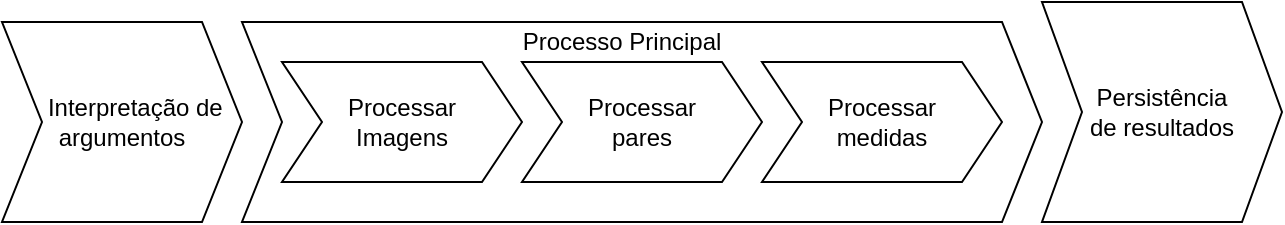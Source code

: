 <mxfile version="18.0.2" type="github" pages="6">
  <diagram id="98Zhcz7KDdUi2qAX7-k5" name="Macro">
    <mxGraphModel dx="2062" dy="762" grid="1" gridSize="10" guides="1" tooltips="1" connect="1" arrows="1" fold="1" page="1" pageScale="1" pageWidth="827" pageHeight="1169" math="0" shadow="0">
      <root>
        <mxCell id="0" />
        <mxCell id="1" parent="0" />
        <mxCell id="qj5FVbfQ0v9DM5-AD5l3-6" value="" style="shape=step;perimeter=stepPerimeter;whiteSpace=wrap;html=1;fixedSize=1;" vertex="1" parent="1">
          <mxGeometry x="160" y="170" width="400" height="100" as="geometry" />
        </mxCell>
        <mxCell id="qj5FVbfQ0v9DM5-AD5l3-1" value="&amp;nbsp; &amp;nbsp; Interpretação de argumentos" style="shape=step;perimeter=stepPerimeter;whiteSpace=wrap;html=1;fixedSize=1;" vertex="1" parent="1">
          <mxGeometry x="40" y="170" width="120" height="100" as="geometry" />
        </mxCell>
        <mxCell id="qj5FVbfQ0v9DM5-AD5l3-3" value="Processar&lt;br&gt;medidas" style="shape=step;perimeter=stepPerimeter;whiteSpace=wrap;html=1;fixedSize=1;" vertex="1" parent="1">
          <mxGeometry x="420" y="190" width="120" height="60" as="geometry" />
        </mxCell>
        <mxCell id="qj5FVbfQ0v9DM5-AD5l3-4" value="Processar&lt;br&gt;pares" style="shape=step;perimeter=stepPerimeter;whiteSpace=wrap;html=1;fixedSize=1;" vertex="1" parent="1">
          <mxGeometry x="300" y="190" width="120" height="60" as="geometry" />
        </mxCell>
        <mxCell id="qj5FVbfQ0v9DM5-AD5l3-5" value="Processar&lt;br&gt;Imagens" style="shape=step;perimeter=stepPerimeter;whiteSpace=wrap;html=1;fixedSize=1;" vertex="1" parent="1">
          <mxGeometry x="180" y="190" width="120" height="60" as="geometry" />
        </mxCell>
        <mxCell id="qj5FVbfQ0v9DM5-AD5l3-7" value="Processo Principal" style="text;html=1;strokeColor=none;fillColor=none;align=center;verticalAlign=middle;whiteSpace=wrap;rounded=0;" vertex="1" parent="1">
          <mxGeometry x="280" y="170" width="140" height="20" as="geometry" />
        </mxCell>
        <mxCell id="qj5FVbfQ0v9DM5-AD5l3-8" value="Persistência&lt;br&gt;de resultados" style="shape=step;perimeter=stepPerimeter;whiteSpace=wrap;html=1;fixedSize=1;" vertex="1" parent="1">
          <mxGeometry x="560" y="160" width="120" height="110" as="geometry" />
        </mxCell>
      </root>
    </mxGraphModel>
  </diagram>
  <diagram id="gHJKVUg8DRSZA34lzP4d" name="Fluxo">
    <mxGraphModel dx="2062" dy="705" grid="1" gridSize="10" guides="1" tooltips="1" connect="1" arrows="1" fold="1" page="1" pageScale="1" pageWidth="827" pageHeight="1169" math="0" shadow="0">
      <root>
        <mxCell id="0" />
        <mxCell id="1" parent="0" />
        <mxCell id="HXioPRdhy9lpWBcesZ-b-2" value="&amp;lt;&amp;lt;Pseudocódigo&amp;gt;&amp;gt;&lt;br&gt;Processar Imagens&lt;br&gt;&lt;br&gt;&lt;br&gt;&lt;br&gt;&lt;br&gt;&lt;br&gt;&lt;br&gt;&lt;br&gt;&lt;br&gt;&lt;br&gt;" style="whiteSpace=wrap;html=1;fontSize=14;" parent="1" vertex="1">
          <mxGeometry x="9" y="100" width="260" height="190" as="geometry" />
        </mxCell>
        <mxCell id="MEiEYYHkJ7P1lDpnPlLS-1" value="Para cada imagem no processo:&lt;br&gt;&amp;nbsp; &amp;nbsp; Abra a imagem&lt;br&gt;&amp;nbsp; &amp;nbsp; Detecte pontos chaves&lt;br&gt;&amp;nbsp; &amp;nbsp; Descreva suas feições&lt;br&gt;&amp;nbsp; &amp;nbsp; Se solicitado:&lt;br&gt;&amp;nbsp; &amp;nbsp; &amp;nbsp; &amp;nbsp; Reporte estatísticas" style="text;html=1;align=left;verticalAlign=middle;resizable=0;points=[];autosize=1;strokeColor=none;fillColor=none;fontSize=14;" parent="1" vertex="1">
          <mxGeometry x="19" y="150" width="220" height="110" as="geometry" />
        </mxCell>
        <mxCell id="MEiEYYHkJ7P1lDpnPlLS-2" value="&amp;lt;&amp;lt;Pseudocódigo&amp;gt;&amp;gt;&lt;br&gt;Processar Pares&lt;br&gt;&lt;br&gt;&lt;br&gt;&lt;br&gt;&lt;br&gt;&lt;br&gt;&lt;br&gt;&lt;br&gt;&lt;br&gt;&lt;br&gt;" style="whiteSpace=wrap;html=1;fontSize=14;" parent="1" vertex="1">
          <mxGeometry x="279" y="100" width="260" height="190" as="geometry" />
        </mxCell>
        <mxCell id="MEiEYYHkJ7P1lDpnPlLS-3" value="Carregue os pares da estratégia&lt;br&gt;Para cada par no processo:&lt;br&gt;&amp;nbsp; &amp;nbsp; Correlacione feições&lt;br&gt;&amp;nbsp; &amp;nbsp; Selecione melhores correlações&lt;br&gt;&amp;nbsp; &amp;nbsp; Filtre-as com solução geométrica&lt;br&gt;&amp;nbsp; &amp;nbsp; Registre as medidas nos pares&amp;nbsp;&lt;br&gt;&amp;nbsp; &amp;nbsp; Se solicitado:&lt;br&gt;&lt;span style=&quot;white-space: pre&quot;&gt; &lt;/span&gt;&lt;span style=&quot;white-space: pre&quot;&gt; &lt;/span&gt;Reporte estatísticas" style="text;html=1;align=left;verticalAlign=middle;resizable=0;points=[];autosize=1;strokeColor=none;fillColor=none;fontSize=14;" parent="1" vertex="1">
          <mxGeometry x="289" y="145" width="240" height="140" as="geometry" />
        </mxCell>
        <mxCell id="MEiEYYHkJ7P1lDpnPlLS-4" value="&amp;lt;&amp;lt;Pseudocódigo&amp;gt;&amp;gt;&lt;br&gt;Processar Medidas&lt;br&gt;&lt;br&gt;&lt;br&gt;&lt;br&gt;&lt;br&gt;&lt;br&gt;&lt;br&gt;&lt;br&gt;&lt;br&gt;&lt;br&gt;" style="whiteSpace=wrap;html=1;fontSize=14;" parent="1" vertex="1">
          <mxGeometry x="549" y="100" width="260" height="190" as="geometry" />
        </mxCell>
        <mxCell id="MEiEYYHkJ7P1lDpnPlLS-5" value="Para cada medida em par de imagens:&lt;br&gt;&amp;nbsp; &amp;nbsp; Se medida não existe em ambas:&lt;br&gt;&amp;nbsp; &amp;nbsp; &amp;nbsp; &amp;nbsp; Crie novo ponto de costura&lt;br&gt;&amp;nbsp; &amp;nbsp; Senão se existe só na esquerda:&lt;br&gt;&amp;nbsp; &amp;nbsp; &amp;nbsp; &amp;nbsp; Adicione medida da direita&lt;br&gt;&amp;nbsp; &amp;nbsp; Senão se existe só na direita:&lt;br&gt;&amp;nbsp; &amp;nbsp; &amp;nbsp; &amp;nbsp; Adicione medida na esquerda&lt;br&gt;&amp;nbsp; &amp;nbsp; Senão:&lt;br&gt;&amp;nbsp; &amp;nbsp; &amp;nbsp; &amp;nbsp; Fusione pontos de costura&lt;br&gt;" style="text;html=1;align=left;verticalAlign=middle;resizable=0;points=[];autosize=1;strokeColor=none;fillColor=none;fontSize=14;" parent="1" vertex="1">
          <mxGeometry x="559" y="135" width="260" height="160" as="geometry" />
        </mxCell>
      </root>
    </mxGraphModel>
  </diagram>
  <diagram id="3A1DLSgXnVQJGgFsPXBv" name="Fluxo_imagens">
    <mxGraphModel dx="2005" dy="403" grid="1" gridSize="10" guides="1" tooltips="1" connect="1" arrows="1" fold="1" page="1" pageScale="1" pageWidth="827" pageHeight="1169" background="#FFFFFF" math="0" shadow="1">
      <root>
        <mxCell id="0" />
        <mxCell id="1" parent="0" />
        <mxCell id="WOPHGBBPOqJzXXx0_Y12-5" value="" style="edgeStyle=orthogonalEdgeStyle;rounded=0;orthogonalLoop=1;jettySize=auto;html=1;" parent="1" source="1zUKK9svp3mTM6SvvWC5-6" target="1zUKK9svp3mTM6SvvWC5-8" edge="1">
          <mxGeometry relative="1" as="geometry" />
        </mxCell>
        <mxCell id="1zUKK9svp3mTM6SvvWC5-6" value="Abrir Imagem" style="rounded=1;whiteSpace=wrap;html=1;" parent="1" vertex="1">
          <mxGeometry x="-680" y="110" width="120" height="60" as="geometry" />
        </mxCell>
        <mxCell id="WOPHGBBPOqJzXXx0_Y12-6" value="" style="edgeStyle=orthogonalEdgeStyle;rounded=0;orthogonalLoop=1;jettySize=auto;html=1;" parent="1" source="1zUKK9svp3mTM6SvvWC5-8" target="1zUKK9svp3mTM6SvvWC5-10" edge="1">
          <mxGeometry relative="1" as="geometry" />
        </mxCell>
        <mxCell id="1zUKK9svp3mTM6SvvWC5-8" value="Detectar pontos chave" style="rounded=1;whiteSpace=wrap;html=1;" parent="1" vertex="1">
          <mxGeometry x="-533" y="110" width="120" height="60" as="geometry" />
        </mxCell>
        <mxCell id="WOPHGBBPOqJzXXx0_Y12-7" value="" style="edgeStyle=orthogonalEdgeStyle;rounded=0;orthogonalLoop=1;jettySize=auto;html=1;" parent="1" source="1zUKK9svp3mTM6SvvWC5-10" target="1zUKK9svp3mTM6SvvWC5-30" edge="1">
          <mxGeometry relative="1" as="geometry" />
        </mxCell>
        <mxCell id="1zUKK9svp3mTM6SvvWC5-10" value="Descrever pontos chave" style="whiteSpace=wrap;html=1;rounded=1;" parent="1" vertex="1">
          <mxGeometry x="-380" y="110" width="120" height="60" as="geometry" />
        </mxCell>
        <mxCell id="ql1bKab1Sv5jXHoZMo15-2" style="edgeStyle=orthogonalEdgeStyle;rounded=0;orthogonalLoop=1;jettySize=auto;html=1;exitX=0.5;exitY=0;exitDx=0;exitDy=0;entryX=0.5;entryY=1;entryDx=0;entryDy=0;" parent="1" source="1zUKK9svp3mTM6SvvWC5-29" target="1zUKK9svp3mTM6SvvWC5-51" edge="1">
          <mxGeometry relative="1" as="geometry">
            <Array as="points">
              <mxPoint x="-60" y="200" />
              <mxPoint x="-740" y="200" />
            </Array>
          </mxGeometry>
        </mxCell>
        <mxCell id="1zUKK9svp3mTM6SvvWC5-29" value="Reportar estatisticas" style="rounded=1;whiteSpace=wrap;html=1;" parent="1" vertex="1">
          <mxGeometry x="-120" y="110" width="120" height="60" as="geometry" />
        </mxCell>
        <mxCell id="WOPHGBBPOqJzXXx0_Y12-8" value="" style="edgeStyle=orthogonalEdgeStyle;rounded=0;orthogonalLoop=1;jettySize=auto;html=1;" parent="1" source="1zUKK9svp3mTM6SvvWC5-30" target="1zUKK9svp3mTM6SvvWC5-29" edge="1">
          <mxGeometry relative="1" as="geometry" />
        </mxCell>
        <mxCell id="ql1bKab1Sv5jXHoZMo15-3" style="edgeStyle=orthogonalEdgeStyle;rounded=0;orthogonalLoop=1;jettySize=auto;html=1;exitX=0.5;exitY=0;exitDx=0;exitDy=0;" parent="1" source="1zUKK9svp3mTM6SvvWC5-30" edge="1">
          <mxGeometry relative="1" as="geometry">
            <mxPoint x="-740" y="100" as="targetPoint" />
            <Array as="points">
              <mxPoint x="-190" y="200" />
              <mxPoint x="-740" y="200" />
            </Array>
          </mxGeometry>
        </mxCell>
        <mxCell id="1zUKK9svp3mTM6SvvWC5-30" value="Estatísticas" style="rhombus;whiteSpace=wrap;html=1;" parent="1" vertex="1">
          <mxGeometry x="-230" y="100" width="80" height="80" as="geometry" />
        </mxCell>
        <mxCell id="WOPHGBBPOqJzXXx0_Y12-4" value="" style="edgeStyle=orthogonalEdgeStyle;rounded=0;orthogonalLoop=1;jettySize=auto;html=1;" parent="1" source="1zUKK9svp3mTM6SvvWC5-51" target="1zUKK9svp3mTM6SvvWC5-6" edge="1">
          <mxGeometry relative="1" as="geometry" />
        </mxCell>
        <mxCell id="dtsDCqusQZkTO2QimcOY-1" style="edgeStyle=orthogonalEdgeStyle;rounded=0;orthogonalLoop=1;jettySize=auto;html=1;exitX=0;exitY=0.5;exitDx=0;exitDy=0;entryX=1;entryY=0.5;entryDx=0;entryDy=0;" parent="1" source="1zUKK9svp3mTM6SvvWC5-51" target="Z5s89jTaI1h-ldlzumbY-1" edge="1">
          <mxGeometry relative="1" as="geometry" />
        </mxCell>
        <mxCell id="1zUKK9svp3mTM6SvvWC5-51" value="Há próxima imagem" style="rhombus;whiteSpace=wrap;html=1;" parent="1" vertex="1">
          <mxGeometry x="-780" y="100" width="80" height="80" as="geometry" />
        </mxCell>
        <mxCell id="dtsDCqusQZkTO2QimcOY-2" style="edgeStyle=orthogonalEdgeStyle;rounded=0;orthogonalLoop=1;jettySize=auto;html=1;exitX=0.5;exitY=1;exitDx=0;exitDy=0;entryX=0.5;entryY=0;entryDx=0;entryDy=0;" parent="1" source="WOPHGBBPOqJzXXx0_Y12-1" target="1zUKK9svp3mTM6SvvWC5-51" edge="1">
          <mxGeometry relative="1" as="geometry" />
        </mxCell>
        <mxCell id="WOPHGBBPOqJzXXx0_Y12-1" value="" style="ellipse;html=1;shape=startState;fillColor=#000000;strokeColor=#FFFFFF;" parent="1" vertex="1">
          <mxGeometry x="-755" y="46" width="30" height="30" as="geometry" />
        </mxCell>
        <mxCell id="WOPHGBBPOqJzXXx0_Y12-9" value="Sim" style="text;html=1;strokeColor=none;fillColor=none;align=center;verticalAlign=middle;whiteSpace=wrap;rounded=0;" parent="1" vertex="1">
          <mxGeometry x="-170" y="110" width="60" height="30" as="geometry" />
        </mxCell>
        <mxCell id="WOPHGBBPOqJzXXx0_Y12-12" value="Não" style="text;html=1;strokeColor=none;fillColor=none;align=center;verticalAlign=middle;whiteSpace=wrap;rounded=0;" parent="1" vertex="1">
          <mxGeometry x="-204" y="76" width="60" height="30" as="geometry" />
        </mxCell>
        <mxCell id="ql1bKab1Sv5jXHoZMo15-1" value="Sim" style="text;html=1;strokeColor=none;fillColor=none;align=center;verticalAlign=middle;whiteSpace=wrap;rounded=0;" parent="1" vertex="1">
          <mxGeometry x="-723" y="113" width="60" height="30" as="geometry" />
        </mxCell>
        <mxCell id="Z5s89jTaI1h-ldlzumbY-1" value="" style="ellipse;html=1;shape=endState;fillColor=#000000;strokeColor=#000000;" parent="1" vertex="1">
          <mxGeometry x="-827" y="125" width="30" height="30" as="geometry" />
        </mxCell>
        <mxCell id="0e1TIH1XTgMTCKw1EPAR-1" value="Não" style="text;html=1;strokeColor=none;fillColor=none;align=center;verticalAlign=middle;whiteSpace=wrap;rounded=0;" parent="1" vertex="1">
          <mxGeometry x="-797" y="120" width="27" height="16" as="geometry" />
        </mxCell>
        <mxCell id="bH2PxI-Iwuo8r2zKtaTA-2" value="Início" style="text;html=1;strokeColor=none;fillColor=none;align=center;verticalAlign=middle;whiteSpace=wrap;rounded=0;" vertex="1" parent="1">
          <mxGeometry x="-755" y="30" width="30" height="16" as="geometry" />
        </mxCell>
        <mxCell id="bH2PxI-Iwuo8r2zKtaTA-3" value="Fim" style="text;html=1;strokeColor=none;fillColor=none;align=center;verticalAlign=middle;whiteSpace=wrap;rounded=0;" vertex="1" parent="1">
          <mxGeometry x="-827" y="113" width="30" height="10" as="geometry" />
        </mxCell>
      </root>
    </mxGraphModel>
  </diagram>
  <diagram id="wO2nyMO0V3FiL0lt-oPY" name="Fluxo_Pares">
    <mxGraphModel dx="2005" dy="1572" grid="1" gridSize="10" guides="1" tooltips="1" connect="1" arrows="1" fold="1" page="1" pageScale="1" pageWidth="827" pageHeight="1169" math="0" shadow="0">
      <root>
        <mxCell id="0" />
        <mxCell id="1" parent="0" />
        <mxCell id="bjxRNeMBbC1Uhk14IDYD-4" value="" style="edgeStyle=orthogonalEdgeStyle;rounded=0;orthogonalLoop=1;jettySize=auto;html=1;" parent="1" source="GW-mIh51mZ1hGykfDdhv-5" target="GW-mIh51mZ1hGykfDdhv-7" edge="1">
          <mxGeometry relative="1" as="geometry" />
        </mxCell>
        <mxCell id="l-YTz36rJ6i-yOw9-Hpj-2" style="edgeStyle=orthogonalEdgeStyle;rounded=0;orthogonalLoop=1;jettySize=auto;html=1;exitX=0;exitY=0.5;exitDx=0;exitDy=0;entryX=1;entryY=0.5;entryDx=0;entryDy=0;" parent="1" source="GW-mIh51mZ1hGykfDdhv-5" target="bjxRNeMBbC1Uhk14IDYD-14" edge="1">
          <mxGeometry relative="1" as="geometry" />
        </mxCell>
        <mxCell id="GW-mIh51mZ1hGykfDdhv-5" value="Há próximo Par ?" style="rhombus;whiteSpace=wrap;html=1;" parent="1" vertex="1">
          <mxGeometry x="-780" y="60" width="80" height="80" as="geometry" />
        </mxCell>
        <mxCell id="bjxRNeMBbC1Uhk14IDYD-5" value="" style="edgeStyle=orthogonalEdgeStyle;rounded=0;orthogonalLoop=1;jettySize=auto;html=1;" parent="1" source="GW-mIh51mZ1hGykfDdhv-7" target="GW-mIh51mZ1hGykfDdhv-9" edge="1">
          <mxGeometry relative="1" as="geometry" />
        </mxCell>
        <mxCell id="GW-mIh51mZ1hGykfDdhv-7" value="Correlacionar feições" style="rounded=1;whiteSpace=wrap;html=1;" parent="1" vertex="1">
          <mxGeometry x="-680" y="70" width="120" height="60" as="geometry" />
        </mxCell>
        <mxCell id="bjxRNeMBbC1Uhk14IDYD-6" value="" style="edgeStyle=orthogonalEdgeStyle;rounded=0;orthogonalLoop=1;jettySize=auto;html=1;" parent="1" source="GW-mIh51mZ1hGykfDdhv-9" target="GW-mIh51mZ1hGykfDdhv-11" edge="1">
          <mxGeometry relative="1" as="geometry" />
        </mxCell>
        <mxCell id="GW-mIh51mZ1hGykfDdhv-9" value="Selecionar melhores correlações" style="whiteSpace=wrap;html=1;rounded=1;" parent="1" vertex="1">
          <mxGeometry x="-540" y="70" width="120" height="60" as="geometry" />
        </mxCell>
        <mxCell id="bjxRNeMBbC1Uhk14IDYD-7" value="" style="edgeStyle=orthogonalEdgeStyle;rounded=0;orthogonalLoop=1;jettySize=auto;html=1;" parent="1" source="GW-mIh51mZ1hGykfDdhv-11" target="GW-mIh51mZ1hGykfDdhv-14" edge="1">
          <mxGeometry relative="1" as="geometry" />
        </mxCell>
        <mxCell id="GW-mIh51mZ1hGykfDdhv-11" value="Filtragem utilizando verificação geométrica" style="whiteSpace=wrap;html=1;rounded=1;" parent="1" vertex="1">
          <mxGeometry x="-400" y="70" width="120" height="60" as="geometry" />
        </mxCell>
        <mxCell id="GW-mIh51mZ1hGykfDdhv-12" value="Não" style="text;html=1;strokeColor=none;fillColor=none;align=center;verticalAlign=middle;whiteSpace=wrap;rounded=0;" parent="1" vertex="1">
          <mxGeometry x="-130" y="130" width="60" height="30" as="geometry" />
        </mxCell>
        <mxCell id="bjxRNeMBbC1Uhk14IDYD-8" value="" style="edgeStyle=orthogonalEdgeStyle;rounded=0;orthogonalLoop=1;jettySize=auto;html=1;" parent="1" source="GW-mIh51mZ1hGykfDdhv-14" target="GW-mIh51mZ1hGykfDdhv-17" edge="1">
          <mxGeometry relative="1" as="geometry" />
        </mxCell>
        <mxCell id="GW-mIh51mZ1hGykfDdhv-14" value="Registrar as medidas nos pares" style="rounded=1;whiteSpace=wrap;html=1;" parent="1" vertex="1">
          <mxGeometry x="-260" y="70" width="120" height="60" as="geometry" />
        </mxCell>
        <mxCell id="bjxRNeMBbC1Uhk14IDYD-9" value="" style="edgeStyle=orthogonalEdgeStyle;rounded=0;orthogonalLoop=1;jettySize=auto;html=1;" parent="1" source="GW-mIh51mZ1hGykfDdhv-17" target="GW-mIh51mZ1hGykfDdhv-19" edge="1">
          <mxGeometry relative="1" as="geometry" />
        </mxCell>
        <mxCell id="bjxRNeMBbC1Uhk14IDYD-12" style="edgeStyle=orthogonalEdgeStyle;rounded=0;orthogonalLoop=1;jettySize=auto;html=1;exitX=0.5;exitY=0;exitDx=0;exitDy=0;entryX=0.5;entryY=1;entryDx=0;entryDy=0;" parent="1" source="GW-mIh51mZ1hGykfDdhv-17" target="GW-mIh51mZ1hGykfDdhv-5" edge="1">
          <mxGeometry relative="1" as="geometry">
            <Array as="points">
              <mxPoint x="-80" y="160" />
              <mxPoint x="-740" y="160" />
            </Array>
          </mxGeometry>
        </mxCell>
        <mxCell id="GW-mIh51mZ1hGykfDdhv-17" value="Estatísticas" style="rhombus;whiteSpace=wrap;html=1;" parent="1" vertex="1">
          <mxGeometry x="-120" y="60" width="80" height="80" as="geometry" />
        </mxCell>
        <mxCell id="GW-mIh51mZ1hGykfDdhv-18" value="Sim" style="text;html=1;strokeColor=none;fillColor=none;align=center;verticalAlign=middle;whiteSpace=wrap;rounded=0;" parent="1" vertex="1">
          <mxGeometry x="-63" y="75" width="60" height="30" as="geometry" />
        </mxCell>
        <mxCell id="bjxRNeMBbC1Uhk14IDYD-13" style="edgeStyle=orthogonalEdgeStyle;rounded=0;orthogonalLoop=1;jettySize=auto;html=1;exitX=0.5;exitY=0;exitDx=0;exitDy=0;entryX=0.5;entryY=1;entryDx=0;entryDy=0;" parent="1" source="GW-mIh51mZ1hGykfDdhv-19" target="GW-mIh51mZ1hGykfDdhv-5" edge="1">
          <mxGeometry relative="1" as="geometry">
            <Array as="points">
              <mxPoint x="40" y="160" />
              <mxPoint x="-740" y="160" />
            </Array>
          </mxGeometry>
        </mxCell>
        <mxCell id="GW-mIh51mZ1hGykfDdhv-19" value="Reportar estatisticas" style="rounded=1;whiteSpace=wrap;html=1;" parent="1" vertex="1">
          <mxGeometry x="-20" y="70" width="120" height="60" as="geometry" />
        </mxCell>
        <mxCell id="l-YTz36rJ6i-yOw9-Hpj-1" value="" style="edgeStyle=orthogonalEdgeStyle;rounded=0;orthogonalLoop=1;jettySize=auto;html=1;" parent="1" source="bjxRNeMBbC1Uhk14IDYD-1" target="GW-mIh51mZ1hGykfDdhv-5" edge="1">
          <mxGeometry relative="1" as="geometry" />
        </mxCell>
        <mxCell id="bjxRNeMBbC1Uhk14IDYD-1" value="" style="ellipse;html=1;shape=startState;fillColor=#000000;strokeColor=#FFFFFF;" parent="1" vertex="1">
          <mxGeometry x="-755" width="30" height="30" as="geometry" />
        </mxCell>
        <mxCell id="bjxRNeMBbC1Uhk14IDYD-14" value="" style="ellipse;html=1;shape=endState;fillColor=#000000;strokeColor=#000000;" parent="1" vertex="1">
          <mxGeometry x="-827" y="85" width="30" height="30" as="geometry" />
        </mxCell>
        <mxCell id="aHTnXLtD_AGrJ8Jo2kXO-1" value="Sim" style="text;html=1;strokeColor=none;fillColor=none;align=center;verticalAlign=middle;whiteSpace=wrap;rounded=0;" parent="1" vertex="1">
          <mxGeometry x="-725" y="75" width="60" height="30" as="geometry" />
        </mxCell>
        <mxCell id="aHTnXLtD_AGrJ8Jo2kXO-2" value="Não" style="text;html=1;strokeColor=none;fillColor=none;align=center;verticalAlign=middle;whiteSpace=wrap;rounded=0;" parent="1" vertex="1">
          <mxGeometry x="-815" y="67" width="60" height="30" as="geometry" />
        </mxCell>
        <mxCell id="1BjO_wdmyYIuktz8fBza-1" value="Início" style="text;html=1;strokeColor=none;fillColor=none;align=center;verticalAlign=middle;whiteSpace=wrap;rounded=0;" vertex="1" parent="1">
          <mxGeometry x="-755" y="-10" width="30" height="10" as="geometry" />
        </mxCell>
        <mxCell id="1BjO_wdmyYIuktz8fBza-2" value="Fim" style="text;html=1;strokeColor=none;fillColor=none;align=center;verticalAlign=middle;whiteSpace=wrap;rounded=0;" vertex="1" parent="1">
          <mxGeometry x="-822" y="70" width="20" height="10" as="geometry" />
        </mxCell>
      </root>
    </mxGraphModel>
  </diagram>
  <diagram id="-LAQmYuxyWWXdFsKsZqG" name="Page-6">
    <mxGraphModel dx="1178" dy="1572" grid="1" gridSize="10" guides="1" tooltips="1" connect="1" arrows="1" fold="1" page="1" pageScale="1" pageWidth="827" pageHeight="1169" math="0" shadow="0">
      <root>
        <mxCell id="0" />
        <mxCell id="1" parent="0" />
        <mxCell id="OblGZKr53u4xsKzhD0cp-3" style="edgeStyle=orthogonalEdgeStyle;rounded=0;orthogonalLoop=1;jettySize=auto;html=1;exitX=0.5;exitY=1;exitDx=0;exitDy=0;entryX=0.5;entryY=0;entryDx=0;entryDy=0;" parent="1" source="fcvu2QPcEclS8YCkJD2P-3" target="fcvu2QPcEclS8YCkJD2P-7" edge="1">
          <mxGeometry relative="1" as="geometry" />
        </mxCell>
        <mxCell id="fcvu2QPcEclS8YCkJD2P-3" value="" style="ellipse;html=1;shape=startState;fillColor=#000000;strokeColor=#000000;" parent="1" vertex="1">
          <mxGeometry x="90" width="40" height="40" as="geometry" />
        </mxCell>
        <mxCell id="tzNW_EEoXlBp1TQg-6X2-2" value="" style="edgeStyle=orthogonalEdgeStyle;rounded=0;orthogonalLoop=1;jettySize=auto;html=1;fontSize=10;" parent="1" source="fcvu2QPcEclS8YCkJD2P-7" target="tzNW_EEoXlBp1TQg-6X2-1" edge="1">
          <mxGeometry relative="1" as="geometry" />
        </mxCell>
        <mxCell id="OblGZKr53u4xsKzhD0cp-4" style="edgeStyle=orthogonalEdgeStyle;rounded=0;orthogonalLoop=1;jettySize=auto;html=1;exitX=0;exitY=0.5;exitDx=0;exitDy=0;entryX=1;entryY=0.5;entryDx=0;entryDy=0;" parent="1" source="fcvu2QPcEclS8YCkJD2P-7" target="fQbv8QQg6OK91rw9qPFf-22" edge="1">
          <mxGeometry relative="1" as="geometry" />
        </mxCell>
        <mxCell id="fcvu2QPcEclS8YCkJD2P-7" value="Há próximo par?" style="rhombus;whiteSpace=wrap;html=1;strokeColor=#000000;" parent="1" vertex="1">
          <mxGeometry x="60" y="60" width="100" height="100" as="geometry" />
        </mxCell>
        <mxCell id="6pYXbas2bNIWIWvaAM_c-6" value="" style="edgeStyle=orthogonalEdgeStyle;rounded=0;orthogonalLoop=1;jettySize=auto;html=1;" parent="1" source="6pYXbas2bNIWIWvaAM_c-3" target="6pYXbas2bNIWIWvaAM_c-5" edge="1">
          <mxGeometry relative="1" as="geometry" />
        </mxCell>
        <mxCell id="fQbv8QQg6OK91rw9qPFf-10" value="" style="edgeStyle=orthogonalEdgeStyle;rounded=0;orthogonalLoop=1;jettySize=auto;html=1;fontSize=12;" parent="1" source="6pYXbas2bNIWIWvaAM_c-3" target="fQbv8QQg6OK91rw9qPFf-9" edge="1">
          <mxGeometry relative="1" as="geometry" />
        </mxCell>
        <mxCell id="6pYXbas2bNIWIWvaAM_c-3" value="Existe apenas na primeira imagem?" style="rhombus;whiteSpace=wrap;html=1;strokeColor=#000000;fontSize=10;" parent="1" vertex="1">
          <mxGeometry x="310" y="60" width="100" height="100" as="geometry" />
        </mxCell>
        <mxCell id="fQbv8QQg6OK91rw9qPFf-12" value="" style="edgeStyle=orthogonalEdgeStyle;rounded=0;orthogonalLoop=1;jettySize=auto;html=1;fontSize=12;" parent="1" source="6pYXbas2bNIWIWvaAM_c-5" target="fQbv8QQg6OK91rw9qPFf-11" edge="1">
          <mxGeometry relative="1" as="geometry" />
        </mxCell>
        <mxCell id="fQbv8QQg6OK91rw9qPFf-16" value="" style="edgeStyle=orthogonalEdgeStyle;rounded=0;orthogonalLoop=1;jettySize=auto;html=1;fontSize=12;" parent="1" source="6pYXbas2bNIWIWvaAM_c-5" target="fQbv8QQg6OK91rw9qPFf-15" edge="1">
          <mxGeometry relative="1" as="geometry" />
        </mxCell>
        <mxCell id="6pYXbas2bNIWIWvaAM_c-5" value="Existe apenas na segunda Imagem?" style="rhombus;whiteSpace=wrap;html=1;strokeColor=#000000;verticalAlign=middle;align=center;horizontal=1;fontSize=10;" parent="1" vertex="1">
          <mxGeometry x="440" y="60" width="100" height="100" as="geometry" />
        </mxCell>
        <mxCell id="fQbv8QQg6OK91rw9qPFf-13" value="" style="edgeStyle=orthogonalEdgeStyle;rounded=0;orthogonalLoop=1;jettySize=auto;html=1;fontSize=12;" parent="1" source="tzNW_EEoXlBp1TQg-6X2-1" target="tzNW_EEoXlBp1TQg-6X2-4" edge="1">
          <mxGeometry relative="1" as="geometry" />
        </mxCell>
        <mxCell id="fQbv8QQg6OK91rw9qPFf-14" value="" style="edgeStyle=orthogonalEdgeStyle;rounded=0;orthogonalLoop=1;jettySize=auto;html=1;fontSize=12;" parent="1" source="tzNW_EEoXlBp1TQg-6X2-1" target="6pYXbas2bNIWIWvaAM_c-3" edge="1">
          <mxGeometry relative="1" as="geometry" />
        </mxCell>
        <mxCell id="tzNW_EEoXlBp1TQg-6X2-1" value="O ponto é novo?" style="rhombus;whiteSpace=wrap;html=1;strokeColor=#000000;" parent="1" vertex="1">
          <mxGeometry x="180" y="60" width="100" height="100" as="geometry" />
        </mxCell>
        <mxCell id="fQbv8QQg6OK91rw9qPFf-18" style="edgeStyle=orthogonalEdgeStyle;rounded=0;orthogonalLoop=1;jettySize=auto;html=1;exitX=0.5;exitY=1;exitDx=0;exitDy=0;entryX=0.5;entryY=1;entryDx=0;entryDy=0;fontSize=12;" parent="1" source="tzNW_EEoXlBp1TQg-6X2-4" target="fcvu2QPcEclS8YCkJD2P-7" edge="1">
          <mxGeometry relative="1" as="geometry" />
        </mxCell>
        <mxCell id="tzNW_EEoXlBp1TQg-6X2-4" value="Crie um novo ponto de costura" style="rounded=1;whiteSpace=wrap;html=1;fontSize=12;strokeColor=#000000;" parent="1" vertex="1">
          <mxGeometry x="170" y="190" width="120" height="60" as="geometry" />
        </mxCell>
        <mxCell id="dDzBTAYaryrQyd_ebmBP-3" value="Sim" style="text;html=1;strokeColor=none;fillColor=none;align=center;verticalAlign=middle;whiteSpace=wrap;rounded=0;" parent="1" vertex="1">
          <mxGeometry x="140" y="83" width="60" height="30" as="geometry" />
        </mxCell>
        <mxCell id="dDzBTAYaryrQyd_ebmBP-4" value="Sim" style="text;html=1;strokeColor=none;fillColor=none;align=center;verticalAlign=middle;whiteSpace=wrap;rounded=0;" parent="1" vertex="1">
          <mxGeometry x="480" y="160" width="60" height="30" as="geometry" />
        </mxCell>
        <mxCell id="dDzBTAYaryrQyd_ebmBP-5" value="Sim" style="text;html=1;strokeColor=none;fillColor=none;align=center;verticalAlign=middle;whiteSpace=wrap;rounded=0;" parent="1" vertex="1">
          <mxGeometry x="350" y="160" width="60" height="30" as="geometry" />
        </mxCell>
        <mxCell id="dDzBTAYaryrQyd_ebmBP-6" value="Sim" style="text;html=1;strokeColor=none;fillColor=none;align=center;verticalAlign=middle;whiteSpace=wrap;rounded=0;" parent="1" vertex="1">
          <mxGeometry x="220" y="160" width="60" height="30" as="geometry" />
        </mxCell>
        <mxCell id="fQbv8QQg6OK91rw9qPFf-4" value="Não" style="text;html=1;strokeColor=none;fillColor=none;align=center;verticalAlign=middle;whiteSpace=wrap;rounded=0;" parent="1" vertex="1">
          <mxGeometry x="20" y="86" width="60" height="30" as="geometry" />
        </mxCell>
        <mxCell id="fQbv8QQg6OK91rw9qPFf-5" value="Não" style="text;html=1;strokeColor=none;fillColor=none;align=center;verticalAlign=middle;whiteSpace=wrap;rounded=0;" parent="1" vertex="1">
          <mxGeometry x="521" y="83" width="60" height="30" as="geometry" />
        </mxCell>
        <mxCell id="fQbv8QQg6OK91rw9qPFf-6" value="Não" style="text;html=1;strokeColor=none;fillColor=none;align=center;verticalAlign=middle;whiteSpace=wrap;rounded=0;" parent="1" vertex="1">
          <mxGeometry x="390" y="80" width="60" height="30" as="geometry" />
        </mxCell>
        <mxCell id="fQbv8QQg6OK91rw9qPFf-7" value="Não" style="text;html=1;strokeColor=none;fillColor=none;align=center;verticalAlign=middle;whiteSpace=wrap;rounded=0;" parent="1" vertex="1">
          <mxGeometry x="260" y="80" width="60" height="30" as="geometry" />
        </mxCell>
        <mxCell id="fQbv8QQg6OK91rw9qPFf-19" style="edgeStyle=orthogonalEdgeStyle;rounded=0;orthogonalLoop=1;jettySize=auto;html=1;exitX=0.5;exitY=1;exitDx=0;exitDy=0;fontSize=12;" parent="1" source="fQbv8QQg6OK91rw9qPFf-9" edge="1">
          <mxGeometry relative="1" as="geometry">
            <mxPoint x="110" y="160" as="targetPoint" />
          </mxGeometry>
        </mxCell>
        <mxCell id="fQbv8QQg6OK91rw9qPFf-9" value="Adicione medida da segunda imagem" style="rounded=1;whiteSpace=wrap;html=1;fontSize=12;strokeColor=#000000;" parent="1" vertex="1">
          <mxGeometry x="300" y="190" width="120" height="60" as="geometry" />
        </mxCell>
        <mxCell id="fQbv8QQg6OK91rw9qPFf-20" style="edgeStyle=orthogonalEdgeStyle;rounded=0;orthogonalLoop=1;jettySize=auto;html=1;exitX=0.5;exitY=1;exitDx=0;exitDy=0;entryX=0.5;entryY=1;entryDx=0;entryDy=0;fontSize=12;" parent="1" source="fQbv8QQg6OK91rw9qPFf-11" target="fcvu2QPcEclS8YCkJD2P-7" edge="1">
          <mxGeometry relative="1" as="geometry" />
        </mxCell>
        <mxCell id="fQbv8QQg6OK91rw9qPFf-11" value="Adicione medida na primeira imagem" style="rounded=1;whiteSpace=wrap;html=1;fontSize=12;strokeColor=#000000;" parent="1" vertex="1">
          <mxGeometry x="430" y="190" width="120" height="60" as="geometry" />
        </mxCell>
        <mxCell id="fQbv8QQg6OK91rw9qPFf-21" style="edgeStyle=orthogonalEdgeStyle;rounded=0;orthogonalLoop=1;jettySize=auto;html=1;exitX=0.5;exitY=1;exitDx=0;exitDy=0;entryX=0.5;entryY=1;entryDx=0;entryDy=0;fontSize=12;" parent="1" source="fQbv8QQg6OK91rw9qPFf-15" target="fcvu2QPcEclS8YCkJD2P-7" edge="1">
          <mxGeometry relative="1" as="geometry">
            <Array as="points">
              <mxPoint x="630" y="270" />
              <mxPoint x="110" y="270" />
            </Array>
          </mxGeometry>
        </mxCell>
        <mxCell id="fQbv8QQg6OK91rw9qPFf-15" value="Fusione os pontos de costura" style="rounded=1;whiteSpace=wrap;html=1;fontSize=12;strokeColor=#000000;" parent="1" vertex="1">
          <mxGeometry x="570" y="80" width="120" height="60" as="geometry" />
        </mxCell>
        <mxCell id="fQbv8QQg6OK91rw9qPFf-22" value="" style="ellipse;html=1;shape=endState;fillColor=#000000;strokeColor=#000000;fontSize=12;" parent="1" vertex="1">
          <mxGeometry x="3" y="95" width="30" height="30" as="geometry" />
        </mxCell>
        <mxCell id="VHYvtTfVj8DSQJFvH2rp-1" value="Início" style="text;html=1;strokeColor=none;fillColor=none;align=center;verticalAlign=middle;whiteSpace=wrap;rounded=0;" vertex="1" parent="1">
          <mxGeometry x="93.5" y="-10" width="33" height="10" as="geometry" />
        </mxCell>
        <mxCell id="VHYvtTfVj8DSQJFvH2rp-5" value="Fim" style="text;html=1;strokeColor=none;fillColor=none;align=center;verticalAlign=middle;whiteSpace=wrap;rounded=0;" vertex="1" parent="1">
          <mxGeometry x="8" y="80" width="20" height="10" as="geometry" />
        </mxCell>
      </root>
    </mxGraphModel>
  </diagram>
  <diagram id="Ruy8jZwWF_MJQY8BPtZt" name="Diagrama de classes">
    <mxGraphModel dx="327" dy="901" grid="1" gridSize="10" guides="1" tooltips="1" connect="1" arrows="1" fold="1" page="1" pageScale="1" pageWidth="827" pageHeight="1169" math="0" shadow="0">
      <root>
        <mxCell id="0" />
        <mxCell id="1" parent="0" />
        <mxCell id="GpoeZHOwUq3m7yObIP7K-1" value="ProcessController" style="swimlane;fontStyle=1;align=center;verticalAlign=top;childLayout=stackLayout;horizontal=1;startSize=26;horizontalStack=0;resizeParent=1;resizeParentMax=0;resizeLast=0;collapsible=1;marginBottom=0;fontSize=14;" vertex="1" parent="1">
          <mxGeometry x="305" y="40" width="260" height="164" as="geometry">
            <mxRectangle x="330" y="350" width="110" height="26" as="alternateBounds" />
          </mxGeometry>
        </mxCell>
        <mxCell id="GpoeZHOwUq3m7yObIP7K-2" value="+ argumentos : revisar" style="text;strokeColor=none;fillColor=none;align=left;verticalAlign=top;spacingLeft=4;spacingRight=4;overflow=hidden;rotatable=0;points=[[0,0.5],[1,0.5]];portConstraint=eastwest;fontSize=14;" vertex="1" parent="GpoeZHOwUq3m7yObIP7K-1">
          <mxGeometry y="26" width="260" height="26" as="geometry" />
        </mxCell>
        <mxCell id="GpoeZHOwUq3m7yObIP7K-3" value="" style="line;strokeWidth=1;fillColor=none;align=left;verticalAlign=middle;spacingTop=-1;spacingLeft=3;spacingRight=3;rotatable=0;labelPosition=right;points=[];portConstraint=eastwest;fontSize=14;" vertex="1" parent="GpoeZHOwUq3m7yObIP7K-1">
          <mxGeometry y="52" width="260" height="8" as="geometry" />
        </mxCell>
        <mxCell id="GpoeZHOwUq3m7yObIP7K-4" value="+ readArguments(argc:int, argv**) : bool" style="text;strokeColor=none;fillColor=none;align=left;verticalAlign=top;spacingLeft=4;spacingRight=4;overflow=hidden;rotatable=0;points=[[0,0.5],[1,0.5]];portConstraint=eastwest;fontSize=14;" vertex="1" parent="GpoeZHOwUq3m7yObIP7K-1">
          <mxGeometry y="60" width="260" height="26" as="geometry" />
        </mxCell>
        <mxCell id="Y2-OCSrJiYMLLH0otHH6-2" value="+ runProcess( ) : bool" style="text;strokeColor=none;fillColor=none;align=left;verticalAlign=top;spacingLeft=4;spacingRight=4;overflow=hidden;rotatable=0;points=[[0,0.5],[1,0.5]];portConstraint=eastwest;fontSize=14;" vertex="1" parent="GpoeZHOwUq3m7yObIP7K-1">
          <mxGeometry y="86" width="260" height="26" as="geometry" />
        </mxCell>
        <mxCell id="Y2-OCSrJiYMLLH0otHH6-3" value="+ saveResults( ) : bool" style="text;strokeColor=none;fillColor=none;align=left;verticalAlign=top;spacingLeft=4;spacingRight=4;overflow=hidden;rotatable=0;points=[[0,0.5],[1,0.5]];portConstraint=eastwest;fontSize=14;" vertex="1" parent="GpoeZHOwUq3m7yObIP7K-1">
          <mxGeometry y="112" width="260" height="26" as="geometry" />
        </mxCell>
        <mxCell id="Y2-OCSrJiYMLLH0otHH6-1" value="+ printUsage( ) : void" style="text;strokeColor=none;fillColor=none;align=left;verticalAlign=top;spacingLeft=4;spacingRight=4;overflow=hidden;rotatable=0;points=[[0,0.5],[1,0.5]];portConstraint=eastwest;fontSize=14;" vertex="1" parent="GpoeZHOwUq3m7yObIP7K-1">
          <mxGeometry y="138" width="260" height="26" as="geometry" />
        </mxCell>
        <mxCell id="lI7xlL58YyUd0Hl4Pv-v-1" value="Image" style="swimlane;fontStyle=1;align=center;verticalAlign=top;childLayout=stackLayout;horizontal=1;startSize=26;horizontalStack=0;resizeParent=1;resizeParentMax=0;resizeLast=0;collapsible=1;marginBottom=0;fontSize=14;" vertex="1" parent="1">
          <mxGeometry x="275" y="301" width="260" height="138" as="geometry">
            <mxRectangle x="330" y="350" width="110" height="26" as="alternateBounds" />
          </mxGeometry>
        </mxCell>
        <mxCell id="fN-6v_-_HlrPDu5xTwf2-1" value="+ index: size_t" style="text;strokeColor=none;fillColor=none;align=left;verticalAlign=top;spacingLeft=4;spacingRight=4;overflow=hidden;rotatable=0;points=[[0,0.5],[1,0.5]];portConstraint=eastwest;fontSize=14;" vertex="1" parent="lI7xlL58YyUd0Hl4Pv-v-1">
          <mxGeometry y="26" width="260" height="26" as="geometry" />
        </mxCell>
        <mxCell id="lI7xlL58YyUd0Hl4Pv-v-2" value="+ filename: std::string" style="text;strokeColor=none;fillColor=none;align=left;verticalAlign=top;spacingLeft=4;spacingRight=4;overflow=hidden;rotatable=0;points=[[0,0.5],[1,0.5]];portConstraint=eastwest;fontSize=14;" vertex="1" parent="lI7xlL58YyUd0Hl4Pv-v-1">
          <mxGeometry y="52" width="260" height="26" as="geometry" />
        </mxCell>
        <mxCell id="NeS1x6jv69Nt_Bn_25qD-1" value="+ descriptors: cv::Mat" style="text;strokeColor=none;fillColor=none;align=left;verticalAlign=top;spacingLeft=4;spacingRight=4;overflow=hidden;rotatable=0;points=[[0,0.5],[1,0.5]];portConstraint=eastwest;fontSize=14;" vertex="1" parent="lI7xlL58YyUd0Hl4Pv-v-1">
          <mxGeometry y="78" width="260" height="26" as="geometry" />
        </mxCell>
        <mxCell id="lI7xlL58YyUd0Hl4Pv-v-3" value="" style="line;strokeWidth=1;fillColor=none;align=left;verticalAlign=middle;spacingTop=-1;spacingLeft=3;spacingRight=3;rotatable=0;labelPosition=right;points=[];portConstraint=eastwest;fontSize=14;" vertex="1" parent="lI7xlL58YyUd0Hl4Pv-v-1">
          <mxGeometry y="104" width="260" height="8" as="geometry" />
        </mxCell>
        <mxCell id="lI7xlL58YyUd0Hl4Pv-v-4" value="+ computeKeyPoints(report: bool): bool" style="text;strokeColor=none;fillColor=none;align=left;verticalAlign=top;spacingLeft=4;spacingRight=4;overflow=hidden;rotatable=0;points=[[0,0.5],[1,0.5]];portConstraint=eastwest;fontSize=14;" vertex="1" parent="lI7xlL58YyUd0Hl4Pv-v-1">
          <mxGeometry y="112" width="260" height="26" as="geometry" />
        </mxCell>
        <mxCell id="lI7xlL58YyUd0Hl4Pv-v-5" value="Pair" style="swimlane;fontStyle=1;align=center;verticalAlign=top;childLayout=stackLayout;horizontal=1;startSize=26;horizontalStack=0;resizeParent=1;resizeParentMax=0;resizeLast=0;collapsible=1;marginBottom=0;fontSize=14;" vertex="1" parent="1">
          <mxGeometry x="555" y="301" width="260" height="112" as="geometry">
            <mxRectangle x="330" y="350" width="110" height="26" as="alternateBounds" />
          </mxGeometry>
        </mxCell>
        <mxCell id="fN-6v_-_HlrPDu5xTwf2-8" value="+ homography: cv::Mat&#xa;" style="text;strokeColor=none;fillColor=none;align=left;verticalAlign=top;spacingLeft=4;spacingRight=4;overflow=hidden;rotatable=0;points=[[0,0.5],[1,0.5]];portConstraint=eastwest;fontSize=14;" vertex="1" parent="lI7xlL58YyUd0Hl4Pv-v-5">
          <mxGeometry y="26" width="260" height="26" as="geometry" />
        </mxCell>
        <mxCell id="lI7xlL58YyUd0Hl4Pv-v-6" value="+ RMSE: double&#xa;" style="text;strokeColor=none;fillColor=none;align=left;verticalAlign=top;spacingLeft=4;spacingRight=4;overflow=hidden;rotatable=0;points=[[0,0.5],[1,0.5]];portConstraint=eastwest;fontSize=14;" vertex="1" parent="lI7xlL58YyUd0Hl4Pv-v-5">
          <mxGeometry y="52" width="260" height="26" as="geometry" />
        </mxCell>
        <mxCell id="lI7xlL58YyUd0Hl4Pv-v-7" value="" style="line;strokeWidth=1;fillColor=none;align=left;verticalAlign=middle;spacingTop=-1;spacingLeft=3;spacingRight=3;rotatable=0;labelPosition=right;points=[];portConstraint=eastwest;fontSize=14;" vertex="1" parent="lI7xlL58YyUd0Hl4Pv-v-5">
          <mxGeometry y="78" width="260" height="8" as="geometry" />
        </mxCell>
        <mxCell id="lI7xlL58YyUd0Hl4Pv-v-8" value="+ checkHomography(report:bool): bool" style="text;strokeColor=none;fillColor=none;align=left;verticalAlign=top;spacingLeft=4;spacingRight=4;overflow=hidden;rotatable=0;points=[[0,0.5],[1,0.5]];portConstraint=eastwest;fontSize=14;" vertex="1" parent="lI7xlL58YyUd0Hl4Pv-v-5">
          <mxGeometry y="86" width="260" height="26" as="geometry" />
        </mxCell>
        <mxCell id="lI7xlL58YyUd0Hl4Pv-v-9" value="Point" style="swimlane;fontStyle=1;align=center;verticalAlign=top;childLayout=stackLayout;horizontal=1;startSize=26;horizontalStack=0;resizeParent=1;resizeParentMax=0;resizeLast=0;collapsible=1;marginBottom=0;fontSize=14;" vertex="1" parent="1">
          <mxGeometry x="41" y="301" width="100" height="52" as="geometry">
            <mxRectangle x="330" y="350" width="110" height="26" as="alternateBounds" />
          </mxGeometry>
        </mxCell>
        <mxCell id="lI7xlL58YyUd0Hl4Pv-v-10" value="+ index: size_t" style="text;strokeColor=none;fillColor=none;align=left;verticalAlign=top;spacingLeft=4;spacingRight=4;overflow=hidden;rotatable=0;points=[[0,0.5],[1,0.5]];portConstraint=eastwest;fontSize=14;" vertex="1" parent="lI7xlL58YyUd0Hl4Pv-v-9">
          <mxGeometry y="26" width="100" height="26" as="geometry" />
        </mxCell>
        <mxCell id="NeS1x6jv69Nt_Bn_25qD-2" value="*" style="endArrow=open;html=1;endSize=12;startArrow=diamondThin;startSize=14;startFill=1;edgeStyle=orthogonalEdgeStyle;align=left;verticalAlign=bottom;rounded=0;fontSize=14;" edge="1" parent="1" source="GpoeZHOwUq3m7yObIP7K-1" target="lI7xlL58YyUd0Hl4Pv-v-1">
          <mxGeometry x="-0.669" y="-20" relative="1" as="geometry">
            <mxPoint x="565" y="380" as="sourcePoint" />
            <mxPoint x="725" y="380" as="targetPoint" />
            <Array as="points">
              <mxPoint x="465" y="252" />
              <mxPoint x="405" y="252" />
            </Array>
            <mxPoint y="1" as="offset" />
          </mxGeometry>
        </mxCell>
        <mxCell id="fN-6v_-_HlrPDu5xTwf2-2" value="images" style="text;html=1;align=center;verticalAlign=middle;resizable=0;points=[];autosize=1;strokeColor=none;fillColor=none;fontSize=14;" vertex="1" parent="1">
          <mxGeometry x="405" y="232" width="60" height="20" as="geometry" />
        </mxCell>
        <mxCell id="fN-6v_-_HlrPDu5xTwf2-4" value="cv::KeyPoint" style="html=1;fontSize=14;" vertex="1" parent="1">
          <mxGeometry x="356" y="540" width="110" height="30" as="geometry" />
        </mxCell>
        <mxCell id="fN-6v_-_HlrPDu5xTwf2-5" value="*" style="endArrow=open;html=1;endSize=12;startArrow=diamondThin;startSize=14;startFill=1;edgeStyle=orthogonalEdgeStyle;align=left;verticalAlign=bottom;rounded=0;fontSize=14;" edge="1" parent="1" target="fN-6v_-_HlrPDu5xTwf2-4">
          <mxGeometry x="-0.736" y="-21" relative="1" as="geometry">
            <mxPoint x="476" y="438" as="sourcePoint" />
            <mxPoint x="796" y="380" as="targetPoint" />
            <Array as="points">
              <mxPoint x="476" y="490" />
              <mxPoint x="411" y="490" />
            </Array>
            <mxPoint y="-1" as="offset" />
          </mxGeometry>
        </mxCell>
        <mxCell id="fN-6v_-_HlrPDu5xTwf2-6" value="keypoints" style="text;html=1;align=center;verticalAlign=middle;resizable=0;points=[];autosize=1;strokeColor=none;fillColor=none;fontSize=14;" vertex="1" parent="1">
          <mxGeometry x="406" y="469" width="70" height="20" as="geometry" />
        </mxCell>
        <mxCell id="fN-6v_-_HlrPDu5xTwf2-9" value="2" style="endArrow=open;html=1;endSize=12;startArrow=diamondThin;startSize=14;startFill=0;edgeStyle=orthogonalEdgeStyle;align=left;verticalAlign=bottom;rounded=0;fontSize=14;" edge="1" parent="1" source="lI7xlL58YyUd0Hl4Pv-v-5" target="lI7xlL58YyUd0Hl4Pv-v-1">
          <mxGeometry x="-0.752" y="-20" relative="1" as="geometry">
            <mxPoint x="575" y="380" as="sourcePoint" />
            <mxPoint x="545" y="500" as="targetPoint" />
            <Array as="points">
              <mxPoint x="595" y="490" />
              <mxPoint x="505" y="490" />
            </Array>
            <mxPoint as="offset" />
          </mxGeometry>
        </mxCell>
        <mxCell id="fN-6v_-_HlrPDu5xTwf2-10" value="left&lt;br&gt;right" style="text;html=1;align=center;verticalAlign=middle;resizable=0;points=[];autosize=1;strokeColor=none;fillColor=none;fontSize=14;" vertex="1" parent="1">
          <mxGeometry x="525" y="468" width="40" height="40" as="geometry" />
        </mxCell>
        <mxCell id="fN-6v_-_HlrPDu5xTwf2-11" value="cv::DMatch" style="html=1;fontSize=14;" vertex="1" parent="1">
          <mxGeometry x="575" y="540" width="110" height="30" as="geometry" />
        </mxCell>
        <mxCell id="fN-6v_-_HlrPDu5xTwf2-12" value="*" style="endArrow=open;html=1;endSize=12;startArrow=diamondThin;startSize=14;startFill=1;edgeStyle=orthogonalEdgeStyle;align=left;verticalAlign=bottom;rounded=0;fontSize=14;" edge="1" parent="1" target="fN-6v_-_HlrPDu5xTwf2-11" source="lI7xlL58YyUd0Hl4Pv-v-5">
          <mxGeometry x="-0.711" y="-20" relative="1" as="geometry">
            <mxPoint x="735.0" y="438" as="sourcePoint" />
            <mxPoint x="1055" y="380" as="targetPoint" />
            <mxPoint as="offset" />
            <Array as="points">
              <mxPoint x="685" y="490" />
              <mxPoint x="625" y="490" />
            </Array>
          </mxGeometry>
        </mxCell>
        <mxCell id="fN-6v_-_HlrPDu5xTwf2-13" value="matches" style="text;html=1;align=center;verticalAlign=middle;resizable=0;points=[];autosize=1;strokeColor=none;fillColor=none;fontSize=14;" vertex="1" parent="1">
          <mxGeometry x="621" y="469" width="70" height="20" as="geometry" />
        </mxCell>
        <mxCell id="fN-6v_-_HlrPDu5xTwf2-14" value="indexes" style="endArrow=open;endSize=12;dashed=1;html=1;rounded=0;fontSize=14;entryX=1;entryY=0.5;entryDx=0;entryDy=0;" edge="1" parent="1">
          <mxGeometry y="-12" width="160" relative="1" as="geometry">
            <mxPoint x="575" y="560" as="sourcePoint" />
            <mxPoint x="466" y="560" as="targetPoint" />
            <mxPoint y="-1" as="offset" />
          </mxGeometry>
        </mxCell>
        <mxCell id="fN-6v_-_HlrPDu5xTwf2-15" value="*" style="endArrow=open;html=1;endSize=12;startArrow=diamondThin;startSize=14;startFill=1;edgeStyle=orthogonalEdgeStyle;align=left;verticalAlign=bottom;rounded=0;fontSize=14;" edge="1" parent="1" source="GpoeZHOwUq3m7yObIP7K-1" target="lI7xlL58YyUd0Hl4Pv-v-5">
          <mxGeometry x="-0.798" y="-20" relative="1" as="geometry">
            <mxPoint x="755.0" y="204" as="sourcePoint" />
            <mxPoint x="695.0" y="300" as="targetPoint" />
            <Array as="points">
              <mxPoint x="535" y="252" />
              <mxPoint x="695" y="252" />
            </Array>
            <mxPoint y="1" as="offset" />
          </mxGeometry>
        </mxCell>
        <mxCell id="fN-6v_-_HlrPDu5xTwf2-16" value="pairs" style="text;html=1;align=center;verticalAlign=middle;resizable=0;points=[];autosize=1;strokeColor=none;fillColor=none;fontSize=14;" vertex="1" parent="1">
          <mxGeometry x="649" y="232" width="50" height="20" as="geometry" />
        </mxCell>
        <mxCell id="7bjfV3p6dd0uQjkZYYFa-3" value="*" style="endArrow=open;html=1;endSize=12;startArrow=diamondThin;startSize=14;startFill=1;edgeStyle=orthogonalEdgeStyle;align=left;verticalAlign=bottom;rounded=0;fontSize=14;" edge="1" parent="1" source="GpoeZHOwUq3m7yObIP7K-1" target="lI7xlL58YyUd0Hl4Pv-v-9">
          <mxGeometry x="-0.608" y="-20" relative="1" as="geometry">
            <mxPoint x="475" y="214" as="sourcePoint" />
            <mxPoint x="415" y="310" as="targetPoint" />
            <Array as="points">
              <mxPoint x="335" y="250" />
              <mxPoint x="95" y="250" />
            </Array>
            <mxPoint x="1" as="offset" />
          </mxGeometry>
        </mxCell>
        <mxCell id="7bjfV3p6dd0uQjkZYYFa-4" value="points" style="text;html=1;align=center;verticalAlign=middle;resizable=0;points=[];autosize=1;strokeColor=none;fillColor=none;fontSize=14;" vertex="1" parent="1">
          <mxGeometry x="91" y="232" width="50" height="20" as="geometry" />
        </mxCell>
        <mxCell id="7bjfV3p6dd0uQjkZYYFa-13" value="*" style="endArrow=open;html=1;endSize=12;startArrow=diamondThin;startSize=14;startFill=1;edgeStyle=orthogonalEdgeStyle;align=left;verticalAlign=bottom;rounded=0;fontSize=14;" edge="1" parent="1" source="lI7xlL58YyUd0Hl4Pv-v-9" target="7bjfV3p6dd0uQjkZYYFa-24">
          <mxGeometry x="-0.765" y="-24" relative="1" as="geometry">
            <mxPoint x="236.0" y="280" as="sourcePoint" />
            <mxPoint x="165" y="379" as="targetPoint" />
            <Array as="points">
              <mxPoint x="225" y="326" />
            </Array>
            <mxPoint x="-1" as="offset" />
          </mxGeometry>
        </mxCell>
        <mxCell id="7bjfV3p6dd0uQjkZYYFa-14" value="measures" style="text;html=1;align=center;verticalAlign=middle;resizable=0;points=[];autosize=1;strokeColor=none;fillColor=none;fontSize=14;" vertex="1" parent="1">
          <mxGeometry x="155.5" y="306" width="80" height="20" as="geometry" />
        </mxCell>
        <mxCell id="7bjfV3p6dd0uQjkZYYFa-16" value="*" style="endArrow=open;html=1;endSize=12;startArrow=diamondThin;startSize=14;startFill=0;edgeStyle=orthogonalEdgeStyle;align=left;verticalAlign=bottom;rounded=0;fontSize=14;" edge="1" parent="1" source="7bjfV3p6dd0uQjkZYYFa-18" target="lI7xlL58YyUd0Hl4Pv-v-9">
          <mxGeometry x="-1" y="20" relative="1" as="geometry">
            <mxPoint x="255" y="290" as="sourcePoint" />
            <mxPoint x="95.0" y="370" as="targetPoint" />
            <Array as="points">
              <mxPoint x="95" y="400" />
              <mxPoint x="95" y="400" />
            </Array>
            <mxPoint y="1" as="offset" />
          </mxGeometry>
        </mxCell>
        <mxCell id="7bjfV3p6dd0uQjkZYYFa-18" value="«std::map»&lt;br&gt;&lt;b&gt;Pointmap&lt;/b&gt;" style="html=1;fontSize=14;" vertex="1" parent="1">
          <mxGeometry x="75" y="519" width="90" height="60" as="geometry" />
        </mxCell>
        <mxCell id="7bjfV3p6dd0uQjkZYYFa-19" value="cv::Point2f&lt;br&gt;Point *" style="html=1;fontSize=14;" vertex="1" parent="1">
          <mxGeometry x="115" y="501" width="70" height="32" as="geometry" />
        </mxCell>
        <mxCell id="7bjfV3p6dd0uQjkZYYFa-20" value="1" style="endArrow=open;html=1;endSize=12;startArrow=diamondThin;startSize=14;startFill=1;edgeStyle=orthogonalEdgeStyle;align=left;verticalAlign=bottom;rounded=0;fontSize=14;" edge="1" parent="1" source="lI7xlL58YyUd0Hl4Pv-v-1" target="7bjfV3p6dd0uQjkZYYFa-18">
          <mxGeometry x="-0.856" y="10" relative="1" as="geometry">
            <mxPoint x="335.0" y="448" as="sourcePoint" />
            <mxPoint x="655" y="420" as="targetPoint" />
            <Array as="points">
              <mxPoint x="335" y="560" />
            </Array>
            <mxPoint as="offset" />
          </mxGeometry>
        </mxCell>
        <mxCell id="7bjfV3p6dd0uQjkZYYFa-21" value="pointmap" style="text;html=1;align=center;verticalAlign=middle;resizable=0;points=[];autosize=1;strokeColor=none;fillColor=none;fontSize=14;" vertex="1" parent="1">
          <mxGeometry x="175" y="560" width="70" height="20" as="geometry" />
        </mxCell>
        <mxCell id="7bjfV3p6dd0uQjkZYYFa-23" value="indexes" style="endArrow=open;endSize=12;dashed=1;html=1;rounded=0;fontSize=14;" edge="1" parent="1" source="7bjfV3p6dd0uQjkZYYFa-24">
          <mxGeometry x="-0.023" y="10" width="160" relative="1" as="geometry">
            <mxPoint x="199.711" y="439" as="sourcePoint" />
            <mxPoint x="295" y="440" as="targetPoint" />
            <mxPoint as="offset" />
            <Array as="points">
              <mxPoint x="207" y="480" />
              <mxPoint x="295" y="480" />
            </Array>
          </mxGeometry>
        </mxCell>
        <mxCell id="7bjfV3p6dd0uQjkZYYFa-24" value="Measure" style="swimlane;fontStyle=1;align=center;verticalAlign=top;childLayout=stackLayout;horizontal=1;startSize=26;horizontalStack=0;resizeParent=1;resizeParentMax=0;resizeLast=0;collapsible=1;marginBottom=0;fontSize=14;" vertex="1" parent="1">
          <mxGeometry x="155" y="361" width="104" height="78" as="geometry">
            <mxRectangle x="140" y="361" width="110" height="26" as="alternateBounds" />
          </mxGeometry>
        </mxCell>
        <mxCell id="7bjfV3p6dd0uQjkZYYFa-25" value="+ index: size_t" style="text;strokeColor=none;fillColor=none;align=left;verticalAlign=top;spacingLeft=4;spacingRight=4;overflow=hidden;rotatable=0;points=[[0,0.5],[1,0.5]];portConstraint=eastwest;fontSize=14;" vertex="1" parent="7bjfV3p6dd0uQjkZYYFa-24">
          <mxGeometry y="26" width="104" height="26" as="geometry" />
        </mxCell>
        <mxCell id="7bjfV3p6dd0uQjkZYYFa-26" value="+ pt: cv::Point2f" style="text;strokeColor=none;fillColor=none;align=left;verticalAlign=top;spacingLeft=4;spacingRight=4;overflow=hidden;rotatable=0;points=[[0,0.5],[1,0.5]];portConstraint=eastwest;fontSize=14;" vertex="1" parent="7bjfV3p6dd0uQjkZYYFa-24">
          <mxGeometry y="52" width="104" height="26" as="geometry" />
        </mxCell>
        <mxCell id="7bjfV3p6dd0uQjkZYYFa-27" value="PointCompair" style="swimlane;fontStyle=1;align=center;verticalAlign=top;childLayout=stackLayout;horizontal=1;startSize=26;horizontalStack=0;resizeParent=1;resizeParentMax=0;resizeLast=0;collapsible=1;marginBottom=0;fontSize=14;" vertex="1" parent="1">
          <mxGeometry x="61" y="97" width="125" height="86" as="geometry" />
        </mxCell>
        <mxCell id="7bjfV3p6dd0uQjkZYYFa-28" value=" " style="text;strokeColor=none;fillColor=none;align=left;verticalAlign=top;spacingLeft=4;spacingRight=4;overflow=hidden;rotatable=0;points=[[0,0.5],[1,0.5]];portConstraint=eastwest;fontSize=14;" vertex="1" parent="7bjfV3p6dd0uQjkZYYFa-27">
          <mxGeometry y="26" width="125" height="26" as="geometry" />
        </mxCell>
        <mxCell id="7bjfV3p6dd0uQjkZYYFa-29" value="" style="line;strokeWidth=1;fillColor=none;align=left;verticalAlign=middle;spacingTop=-1;spacingLeft=3;spacingRight=3;rotatable=0;labelPosition=right;points=[];portConstraint=eastwest;fontSize=14;" vertex="1" parent="7bjfV3p6dd0uQjkZYYFa-27">
          <mxGeometry y="52" width="125" height="8" as="geometry" />
        </mxCell>
        <mxCell id="7bjfV3p6dd0uQjkZYYFa-30" value="+ less_operator ()" style="text;strokeColor=none;fillColor=none;align=left;verticalAlign=top;spacingLeft=4;spacingRight=4;overflow=hidden;rotatable=0;points=[[0,0.5],[1,0.5]];portConstraint=eastwest;fontSize=14;" vertex="1" parent="7bjfV3p6dd0uQjkZYYFa-27">
          <mxGeometry y="60" width="125" height="26" as="geometry" />
        </mxCell>
        <mxCell id="7bjfV3p6dd0uQjkZYYFa-31" value="depends" style="endArrow=open;endSize=12;dashed=1;html=1;rounded=0;fontSize=14;edgeStyle=elbowEdgeStyle;" edge="1" parent="1" source="7bjfV3p6dd0uQjkZYYFa-18" target="7bjfV3p6dd0uQjkZYYFa-27">
          <mxGeometry x="-0.859" y="11" width="160" relative="1" as="geometry">
            <mxPoint x="405" y="320" as="sourcePoint" />
            <mxPoint x="565" y="320" as="targetPoint" />
            <Array as="points">
              <mxPoint x="25" y="360" />
            </Array>
            <mxPoint as="offset" />
          </mxGeometry>
        </mxCell>
      </root>
    </mxGraphModel>
  </diagram>
</mxfile>
